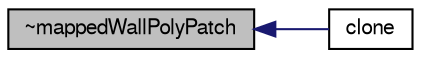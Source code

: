 digraph "~mappedWallPolyPatch"
{
  bgcolor="transparent";
  edge [fontname="FreeSans",fontsize="10",labelfontname="FreeSans",labelfontsize="10"];
  node [fontname="FreeSans",fontsize="10",shape=record];
  rankdir="LR";
  Node30 [label="~mappedWallPolyPatch",height=0.2,width=0.4,color="black", fillcolor="grey75", style="filled", fontcolor="black"];
  Node30 -> Node31 [dir="back",color="midnightblue",fontsize="10",style="solid",fontname="FreeSans"];
  Node31 [label="clone",height=0.2,width=0.4,color="black",URL="$a25114.html#afff6d4f7511147e0c8a4b8a5448296ec",tooltip="Construct and return a clone, resetting the face list. "];
}
